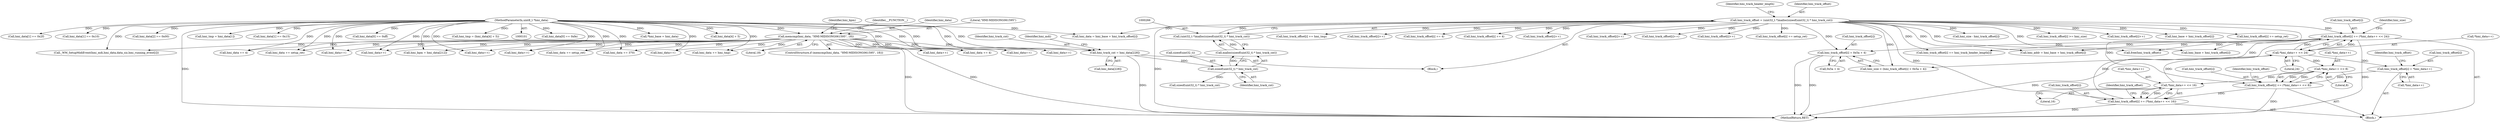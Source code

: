digraph "0_wildmidi_660b513d99bced8783a4a5984ac2f742c74ebbdd@array" {
"1000386" [label="(Call,hmi_track_offset[i] + 0x5a + 4)"];
"1000374" [label="(Call,hmi_track_offset[i] += (*hmi_data++ << 24))"];
"1000378" [label="(Call,*hmi_data++ << 24)"];
"1000369" [label="(Call,*hmi_data++ << 16)"];
"1000360" [label="(Call,*hmi_data++ << 8)"];
"1000263" [label="(Call,hmi_track_offset = (uint32_t *)malloc(sizeof(uint32_t) * hmi_track_cnt))"];
"1000265" [label="(Call,(uint32_t *)malloc(sizeof(uint32_t) * hmi_track_cnt))"];
"1000267" [label="(Call,malloc(sizeof(uint32_t) * hmi_track_cnt))"];
"1000268" [label="(Call,sizeof(uint32_t) * hmi_track_cnt)"];
"1000217" [label="(Call,hmi_track_cnt = hmi_data[228])"];
"1000196" [label="(Call,memcmp(hmi_data, \"HMI-MIDISONG061595\", 18))"];
"1000102" [label="(MethodParameterIn,uint8_t *hmi_data)"];
"1000365" [label="(Call,hmi_track_offset[i] += (*hmi_data++ << 16))"];
"1000356" [label="(Call,hmi_track_offset[i] += (*hmi_data++ << 8))"];
"1000349" [label="(Call,hmi_track_offset[i] = *hmi_data++)"];
"1000195" [label="(ControlStructure,if (memcmp(hmi_data, \"HMI-MIDISONG061595\", 18)))"];
"1000217" [label="(Call,hmi_track_cnt = hmi_data[228])"];
"1000369" [label="(Call,*hmi_data++ << 16)"];
"1000110" [label="(Call,*hmi_base = hmi_data)"];
"1000834" [label="(Call,hmi_data += 4)"];
"1000387" [label="(Call,hmi_track_offset[i])"];
"1000794" [label="(Call,hmi_data[4] + 5)"];
"1000373" [label="(Literal,16)"];
"1000218" [label="(Identifier,hmi_track_cnt)"];
"1000779" [label="(Call,hmi_data[0] == 0xfe)"];
"1001231" [label="(Call,hmi_data++)"];
"1000354" [label="(Call,hmi_data++)"];
"1000357" [label="(Call,hmi_track_offset[i])"];
"1000219" [label="(Call,hmi_data[228])"];
"1000374" [label="(Call,hmi_track_offset[i] += (*hmi_data++ << 24))"];
"1001067" [label="(Call,hmi_data++)"];
"1000386" [label="(Call,hmi_track_offset[i] + 0x5a + 4)"];
"1000384" [label="(Call,hmi_size < (hmi_track_offset[i] + 0x5a + 4))"];
"1000385" [label="(Identifier,hmi_size)"];
"1001108" [label="(Call,hmi_data++)"];
"1000273" [label="(Identifier,hmi_track_header_length)"];
"1000350" [label="(Call,hmi_track_offset[i])"];
"1000375" [label="(Call,hmi_track_offset[i])"];
"1000371" [label="(Call,hmi_data++)"];
"1000773" [label="(Call,hmi_size - hmi_track_offset[i])"];
"1000758" [label="(Call,hmi_track_offset[i] >= hmi_size)"];
"1000401" [label="(Call,hmi_addr = hmi_base + hmi_track_offset[i])"];
"1000390" [label="(Call,0x5a + 4)"];
"1000361" [label="(Call,*hmi_data++)"];
"1000496" [label="(Call,hmi_track_offset[i]++)"];
"1000747" [label="(Call,hmi_base + hmi_track_offset[i])"];
"1000367" [label="(Identifier,hmi_track_offset)"];
"1001020" [label="(Call,hmi_track_offset[i] += setup_ret)"];
"1001359" [label="(Call,free(hmi_track_offset))"];
"1000366" [label="(Call,hmi_track_offset[i])"];
"1000353" [label="(Call,*hmi_data++)"];
"1000267" [label="(Call,malloc(sizeof(uint32_t) * hmi_track_cnt))"];
"1000348" [label="(Block,)"];
"1000358" [label="(Identifier,hmi_track_offset)"];
"1000104" [label="(Block,)"];
"1000745" [label="(Call,hmi_data = hmi_base + hmi_track_offset[i])"];
"1000802" [label="(Call,hmi_track_offset[i] += hmi_tmp)"];
"1000382" [label="(Literal,24)"];
"1000881" [label="(Call,hmi_data[1] == 0x2f)"];
"1000199" [label="(Literal,18)"];
"1001381" [label="(MethodReturn,RET)"];
"1000370" [label="(Call,*hmi_data++)"];
"1000786" [label="(Call,hmi_data[1] == 0x10)"];
"1001198" [label="(Call,hmi_track_offset[i]++)"];
"1000863" [label="(Call,_WM_SetupMidiEvent(hmi_mdi,hmi_data,data_siz,hmi_running_event[i]))"];
"1000821" [label="(Call,hmi_track_offset[i] += 4)"];
"1000376" [label="(Identifier,hmi_track_offset)"];
"1000102" [label="(MethodParameterIn,uint8_t *hmi_data)"];
"1000886" [label="(Call,hmi_data[2] == 0x00)"];
"1000197" [label="(Identifier,hmi_data)"];
"1000379" [label="(Call,*hmi_data++)"];
"1000268" [label="(Call,sizeof(uint32_t) * hmi_track_cnt)"];
"1000818" [label="(Call,hmi_data += 4)"];
"1000990" [label="(Call,hmi_tmp = hmi_data[1])"];
"1000812" [label="(Call,hmi_data[1] == 0x15)"];
"1001017" [label="(Call,hmi_data += setup_ret)"];
"1000362" [label="(Call,hmi_data++)"];
"1000837" [label="(Call,hmi_track_offset[i] += 4)"];
"1000518" [label="(Call,hmi_track_offset[i]++)"];
"1000209" [label="(Call,hmi_bpm = hmi_data[212])"];
"1000265" [label="(Call,(uint32_t *)malloc(sizeof(uint32_t) * hmi_track_cnt))"];
"1000875" [label="(Call,hmi_data[0] == 0xff)"];
"1001112" [label="(Call,hmi_track_offset[i]++)"];
"1000356" [label="(Call,hmi_track_offset[i] += (*hmi_data++ << 8))"];
"1001235" [label="(Call,hmi_track_offset[i]++)"];
"1000198" [label="(Literal,\"HMI-MIDISONG061595\")"];
"1000349" [label="(Call,hmi_track_offset[i] = *hmi_data++)"];
"1000210" [label="(Identifier,hmi_bpm)"];
"1001194" [label="(Call,hmi_data++)"];
"1001071" [label="(Call,hmi_track_offset[i]++)"];
"1000403" [label="(Call,hmi_base + hmi_track_offset[i])"];
"1000269" [label="(Call,sizeof(uint32_t))"];
"1000380" [label="(Call,hmi_data++)"];
"1000275" [label="(Call,sizeof(uint32_t) * hmi_track_cnt)"];
"1000365" [label="(Call,hmi_track_offset[i] += (*hmi_data++ << 16))"];
"1000196" [label="(Call,memcmp(hmi_data, \"HMI-MIDISONG061595\", 18))"];
"1001155" [label="(Call,hmi_data += setup_ret)"];
"1000271" [label="(Identifier,hmi_track_cnt)"];
"1000364" [label="(Literal,8)"];
"1000360" [label="(Call,*hmi_data++ << 8)"];
"1000311" [label="(Call,hmi_data += 370)"];
"1000202" [label="(Identifier,__FUNCTION__)"];
"1001158" [label="(Call,hmi_track_offset[i] += setup_ret)"];
"1000799" [label="(Call,hmi_data += hmi_tmp)"];
"1000378" [label="(Call,*hmi_data++ << 24)"];
"1000792" [label="(Call,hmi_tmp = (hmi_data[4] + 5))"];
"1000264" [label="(Identifier,hmi_track_offset)"];
"1000460" [label="(Call,hmi_track_offset[i] += hmi_track_header_length[i])"];
"1000263" [label="(Call,hmi_track_offset = (uint32_t *)malloc(sizeof(uint32_t) * hmi_track_cnt))"];
"1000223" [label="(Identifier,hmi_mdi)"];
"1000386" -> "1000384"  [label="AST: "];
"1000386" -> "1000390"  [label="CFG: "];
"1000387" -> "1000386"  [label="AST: "];
"1000390" -> "1000386"  [label="AST: "];
"1000384" -> "1000386"  [label="CFG: "];
"1000386" -> "1001381"  [label="DDG: "];
"1000386" -> "1001381"  [label="DDG: "];
"1000374" -> "1000386"  [label="DDG: "];
"1000263" -> "1000386"  [label="DDG: "];
"1000374" -> "1000348"  [label="AST: "];
"1000374" -> "1000378"  [label="CFG: "];
"1000375" -> "1000374"  [label="AST: "];
"1000378" -> "1000374"  [label="AST: "];
"1000385" -> "1000374"  [label="CFG: "];
"1000374" -> "1001381"  [label="DDG: "];
"1000378" -> "1000374"  [label="DDG: "];
"1000378" -> "1000374"  [label="DDG: "];
"1000263" -> "1000374"  [label="DDG: "];
"1000365" -> "1000374"  [label="DDG: "];
"1000374" -> "1000384"  [label="DDG: "];
"1000374" -> "1000401"  [label="DDG: "];
"1000374" -> "1000403"  [label="DDG: "];
"1000374" -> "1000460"  [label="DDG: "];
"1000374" -> "1001359"  [label="DDG: "];
"1000378" -> "1000382"  [label="CFG: "];
"1000379" -> "1000378"  [label="AST: "];
"1000382" -> "1000378"  [label="AST: "];
"1000378" -> "1001381"  [label="DDG: "];
"1000378" -> "1000349"  [label="DDG: "];
"1000378" -> "1000360"  [label="DDG: "];
"1000369" -> "1000378"  [label="DDG: "];
"1000369" -> "1000365"  [label="AST: "];
"1000369" -> "1000373"  [label="CFG: "];
"1000370" -> "1000369"  [label="AST: "];
"1000373" -> "1000369"  [label="AST: "];
"1000365" -> "1000369"  [label="CFG: "];
"1000369" -> "1000365"  [label="DDG: "];
"1000369" -> "1000365"  [label="DDG: "];
"1000360" -> "1000369"  [label="DDG: "];
"1000360" -> "1000356"  [label="AST: "];
"1000360" -> "1000364"  [label="CFG: "];
"1000361" -> "1000360"  [label="AST: "];
"1000364" -> "1000360"  [label="AST: "];
"1000356" -> "1000360"  [label="CFG: "];
"1000360" -> "1000356"  [label="DDG: "];
"1000360" -> "1000356"  [label="DDG: "];
"1000263" -> "1000104"  [label="AST: "];
"1000263" -> "1000265"  [label="CFG: "];
"1000264" -> "1000263"  [label="AST: "];
"1000265" -> "1000263"  [label="AST: "];
"1000273" -> "1000263"  [label="CFG: "];
"1000263" -> "1001381"  [label="DDG: "];
"1000265" -> "1000263"  [label="DDG: "];
"1000263" -> "1000356"  [label="DDG: "];
"1000263" -> "1000365"  [label="DDG: "];
"1000263" -> "1000384"  [label="DDG: "];
"1000263" -> "1000401"  [label="DDG: "];
"1000263" -> "1000403"  [label="DDG: "];
"1000263" -> "1000460"  [label="DDG: "];
"1000263" -> "1000496"  [label="DDG: "];
"1000263" -> "1000518"  [label="DDG: "];
"1000263" -> "1000745"  [label="DDG: "];
"1000263" -> "1000747"  [label="DDG: "];
"1000263" -> "1000758"  [label="DDG: "];
"1000263" -> "1000773"  [label="DDG: "];
"1000263" -> "1000802"  [label="DDG: "];
"1000263" -> "1000821"  [label="DDG: "];
"1000263" -> "1000837"  [label="DDG: "];
"1000263" -> "1001020"  [label="DDG: "];
"1000263" -> "1001071"  [label="DDG: "];
"1000263" -> "1001112"  [label="DDG: "];
"1000263" -> "1001158"  [label="DDG: "];
"1000263" -> "1001198"  [label="DDG: "];
"1000263" -> "1001235"  [label="DDG: "];
"1000263" -> "1001359"  [label="DDG: "];
"1000265" -> "1000267"  [label="CFG: "];
"1000266" -> "1000265"  [label="AST: "];
"1000267" -> "1000265"  [label="AST: "];
"1000267" -> "1000265"  [label="DDG: "];
"1000267" -> "1000268"  [label="CFG: "];
"1000268" -> "1000267"  [label="AST: "];
"1000268" -> "1000267"  [label="DDG: "];
"1000268" -> "1000271"  [label="CFG: "];
"1000269" -> "1000268"  [label="AST: "];
"1000271" -> "1000268"  [label="AST: "];
"1000217" -> "1000268"  [label="DDG: "];
"1000268" -> "1000275"  [label="DDG: "];
"1000217" -> "1000104"  [label="AST: "];
"1000217" -> "1000219"  [label="CFG: "];
"1000218" -> "1000217"  [label="AST: "];
"1000219" -> "1000217"  [label="AST: "];
"1000223" -> "1000217"  [label="CFG: "];
"1000217" -> "1001381"  [label="DDG: "];
"1000196" -> "1000217"  [label="DDG: "];
"1000102" -> "1000217"  [label="DDG: "];
"1000196" -> "1000195"  [label="AST: "];
"1000196" -> "1000199"  [label="CFG: "];
"1000197" -> "1000196"  [label="AST: "];
"1000198" -> "1000196"  [label="AST: "];
"1000199" -> "1000196"  [label="AST: "];
"1000202" -> "1000196"  [label="CFG: "];
"1000210" -> "1000196"  [label="CFG: "];
"1000196" -> "1001381"  [label="DDG: "];
"1000196" -> "1001381"  [label="DDG: "];
"1000102" -> "1000196"  [label="DDG: "];
"1000196" -> "1000209"  [label="DDG: "];
"1000196" -> "1000311"  [label="DDG: "];
"1000196" -> "1000354"  [label="DDG: "];
"1000196" -> "1000362"  [label="DDG: "];
"1000196" -> "1000371"  [label="DDG: "];
"1000196" -> "1000380"  [label="DDG: "];
"1000196" -> "1000799"  [label="DDG: "];
"1000196" -> "1000818"  [label="DDG: "];
"1000196" -> "1000834"  [label="DDG: "];
"1000196" -> "1000863"  [label="DDG: "];
"1000196" -> "1001017"  [label="DDG: "];
"1000196" -> "1001067"  [label="DDG: "];
"1000196" -> "1001108"  [label="DDG: "];
"1000196" -> "1001155"  [label="DDG: "];
"1000196" -> "1001194"  [label="DDG: "];
"1000196" -> "1001231"  [label="DDG: "];
"1000102" -> "1000101"  [label="AST: "];
"1000102" -> "1001381"  [label="DDG: "];
"1000102" -> "1000110"  [label="DDG: "];
"1000102" -> "1000209"  [label="DDG: "];
"1000102" -> "1000311"  [label="DDG: "];
"1000102" -> "1000354"  [label="DDG: "];
"1000102" -> "1000362"  [label="DDG: "];
"1000102" -> "1000371"  [label="DDG: "];
"1000102" -> "1000380"  [label="DDG: "];
"1000102" -> "1000745"  [label="DDG: "];
"1000102" -> "1000779"  [label="DDG: "];
"1000102" -> "1000786"  [label="DDG: "];
"1000102" -> "1000792"  [label="DDG: "];
"1000102" -> "1000794"  [label="DDG: "];
"1000102" -> "1000799"  [label="DDG: "];
"1000102" -> "1000812"  [label="DDG: "];
"1000102" -> "1000818"  [label="DDG: "];
"1000102" -> "1000834"  [label="DDG: "];
"1000102" -> "1000863"  [label="DDG: "];
"1000102" -> "1000875"  [label="DDG: "];
"1000102" -> "1000881"  [label="DDG: "];
"1000102" -> "1000886"  [label="DDG: "];
"1000102" -> "1000990"  [label="DDG: "];
"1000102" -> "1001017"  [label="DDG: "];
"1000102" -> "1001067"  [label="DDG: "];
"1000102" -> "1001108"  [label="DDG: "];
"1000102" -> "1001155"  [label="DDG: "];
"1000102" -> "1001194"  [label="DDG: "];
"1000102" -> "1001231"  [label="DDG: "];
"1000365" -> "1000348"  [label="AST: "];
"1000366" -> "1000365"  [label="AST: "];
"1000376" -> "1000365"  [label="CFG: "];
"1000365" -> "1001381"  [label="DDG: "];
"1000356" -> "1000365"  [label="DDG: "];
"1000356" -> "1000348"  [label="AST: "];
"1000357" -> "1000356"  [label="AST: "];
"1000367" -> "1000356"  [label="CFG: "];
"1000356" -> "1001381"  [label="DDG: "];
"1000349" -> "1000356"  [label="DDG: "];
"1000349" -> "1000348"  [label="AST: "];
"1000349" -> "1000353"  [label="CFG: "];
"1000350" -> "1000349"  [label="AST: "];
"1000353" -> "1000349"  [label="AST: "];
"1000358" -> "1000349"  [label="CFG: "];
}
